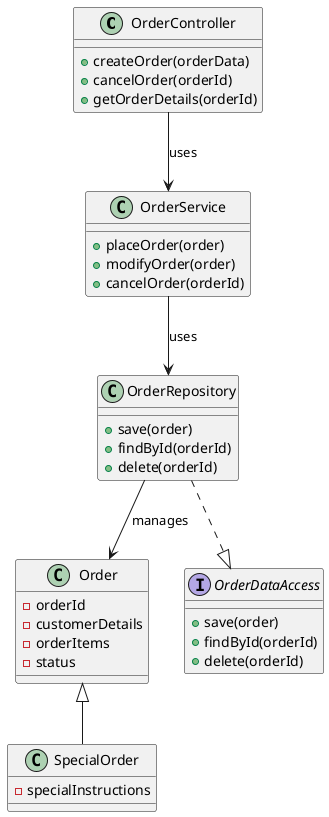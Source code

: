 @startuml
skinparam rectangle {
    BackgroundColor<<Entity>> Wheat
    BackgroundColor<<Boundary>> LightGreen
    BackgroundColor<<Control>> LightBlue
}

' Define some stereotypes
!define Entity <<Entity>>
!define Boundary <<Boundary>>
!define Control <<Control>>

' Define classes
class OrderController <<Boundary>> {
    + createOrder(orderData)
    + cancelOrder(orderId)
    + getOrderDetails(orderId)
}

class OrderService <<Control>> {
    + placeOrder(order)
    + modifyOrder(order)
    + cancelOrder(orderId)
}

class OrderRepository <<Entity>> {
    + save(order)
    + findById(orderId)
    + delete(orderId)
}

class Order <<Entity>> {
    - orderId
    - customerDetails
    - orderItems
    - status
}

' Define relationships
OrderController --> OrderService : uses
OrderService --> OrderRepository : uses
OrderRepository --> Order : manages

' This part is optional to show an example of inheritance
class SpecialOrder extends Order {
    - specialInstructions
}

' Define interface
interface OrderDataAccess {
    + save(order)
    + findById(orderId)
    + delete(orderId)
}

OrderRepository ..|> OrderDataAccess

@enduml

